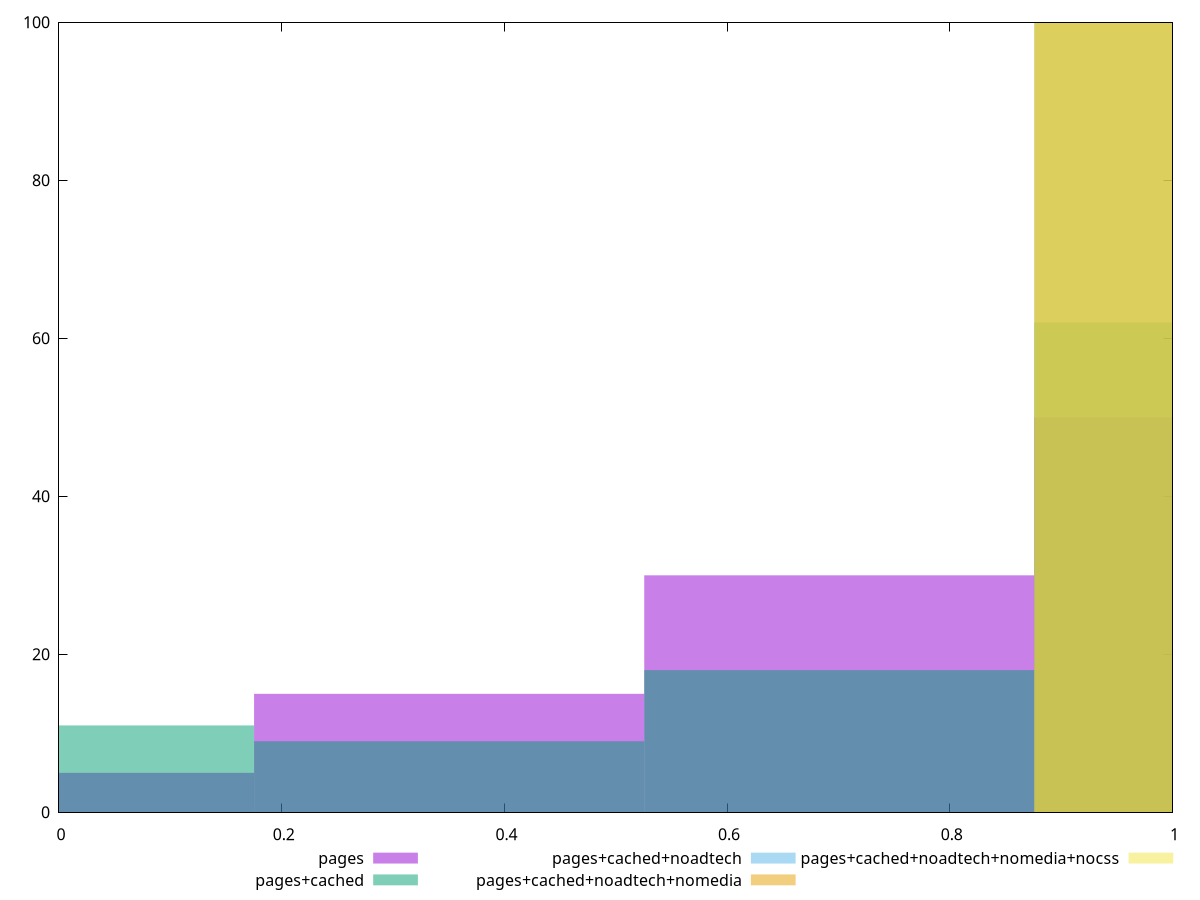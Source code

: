 reset

$pages <<EOF
0 5
0.3503944232846489 15
0.7007888465692979 30
1.0511832698539467 50
EOF

$pagesCached <<EOF
0 11
0.3503944232846489 9
0.7007888465692979 18
1.0511832698539467 62
EOF

$pagesCachedNoadtech <<EOF
1.0511832698539467 100
EOF

$pagesCachedNoadtechNomedia <<EOF
1.0511832698539467 100
EOF

$pagesCachedNoadtechNomediaNocss <<EOF
1.0511832698539467 100
EOF

set key outside below
set boxwidth 0.3503944232846489
set xrange [0:1]
set yrange [0:100]
set trange [0:100]
set style fill transparent solid 0.5 noborder
set terminal svg size 640, 530 enhanced background rgb 'white'
set output "report_00017_2021-02-10T15-08-03.406Z/estimated-input-latency/comparison/histogram/all_score.svg"

plot $pages title "pages" with boxes, \
     $pagesCached title "pages+cached" with boxes, \
     $pagesCachedNoadtech title "pages+cached+noadtech" with boxes, \
     $pagesCachedNoadtechNomedia title "pages+cached+noadtech+nomedia" with boxes, \
     $pagesCachedNoadtechNomediaNocss title "pages+cached+noadtech+nomedia+nocss" with boxes

reset
